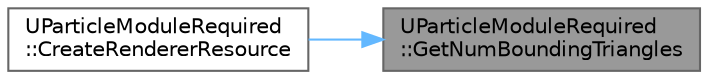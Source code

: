 digraph "UParticleModuleRequired::GetNumBoundingTriangles"
{
 // INTERACTIVE_SVG=YES
 // LATEX_PDF_SIZE
  bgcolor="transparent";
  edge [fontname=Helvetica,fontsize=10,labelfontname=Helvetica,labelfontsize=10];
  node [fontname=Helvetica,fontsize=10,shape=box,height=0.2,width=0.4];
  rankdir="RL";
  Node1 [id="Node000001",label="UParticleModuleRequired\l::GetNumBoundingTriangles",height=0.2,width=0.4,color="gray40", fillcolor="grey60", style="filled", fontcolor="black",tooltip=" "];
  Node1 -> Node2 [id="edge1_Node000001_Node000002",dir="back",color="steelblue1",style="solid",tooltip=" "];
  Node2 [id="Node000002",label="UParticleModuleRequired\l::CreateRendererResource",height=0.2,width=0.4,color="grey40", fillcolor="white", style="filled",URL="$da/de5/classUParticleModuleRequired.html#a948d1f9770d0aad63e82dd2df2bba2bb",tooltip=" "];
}
